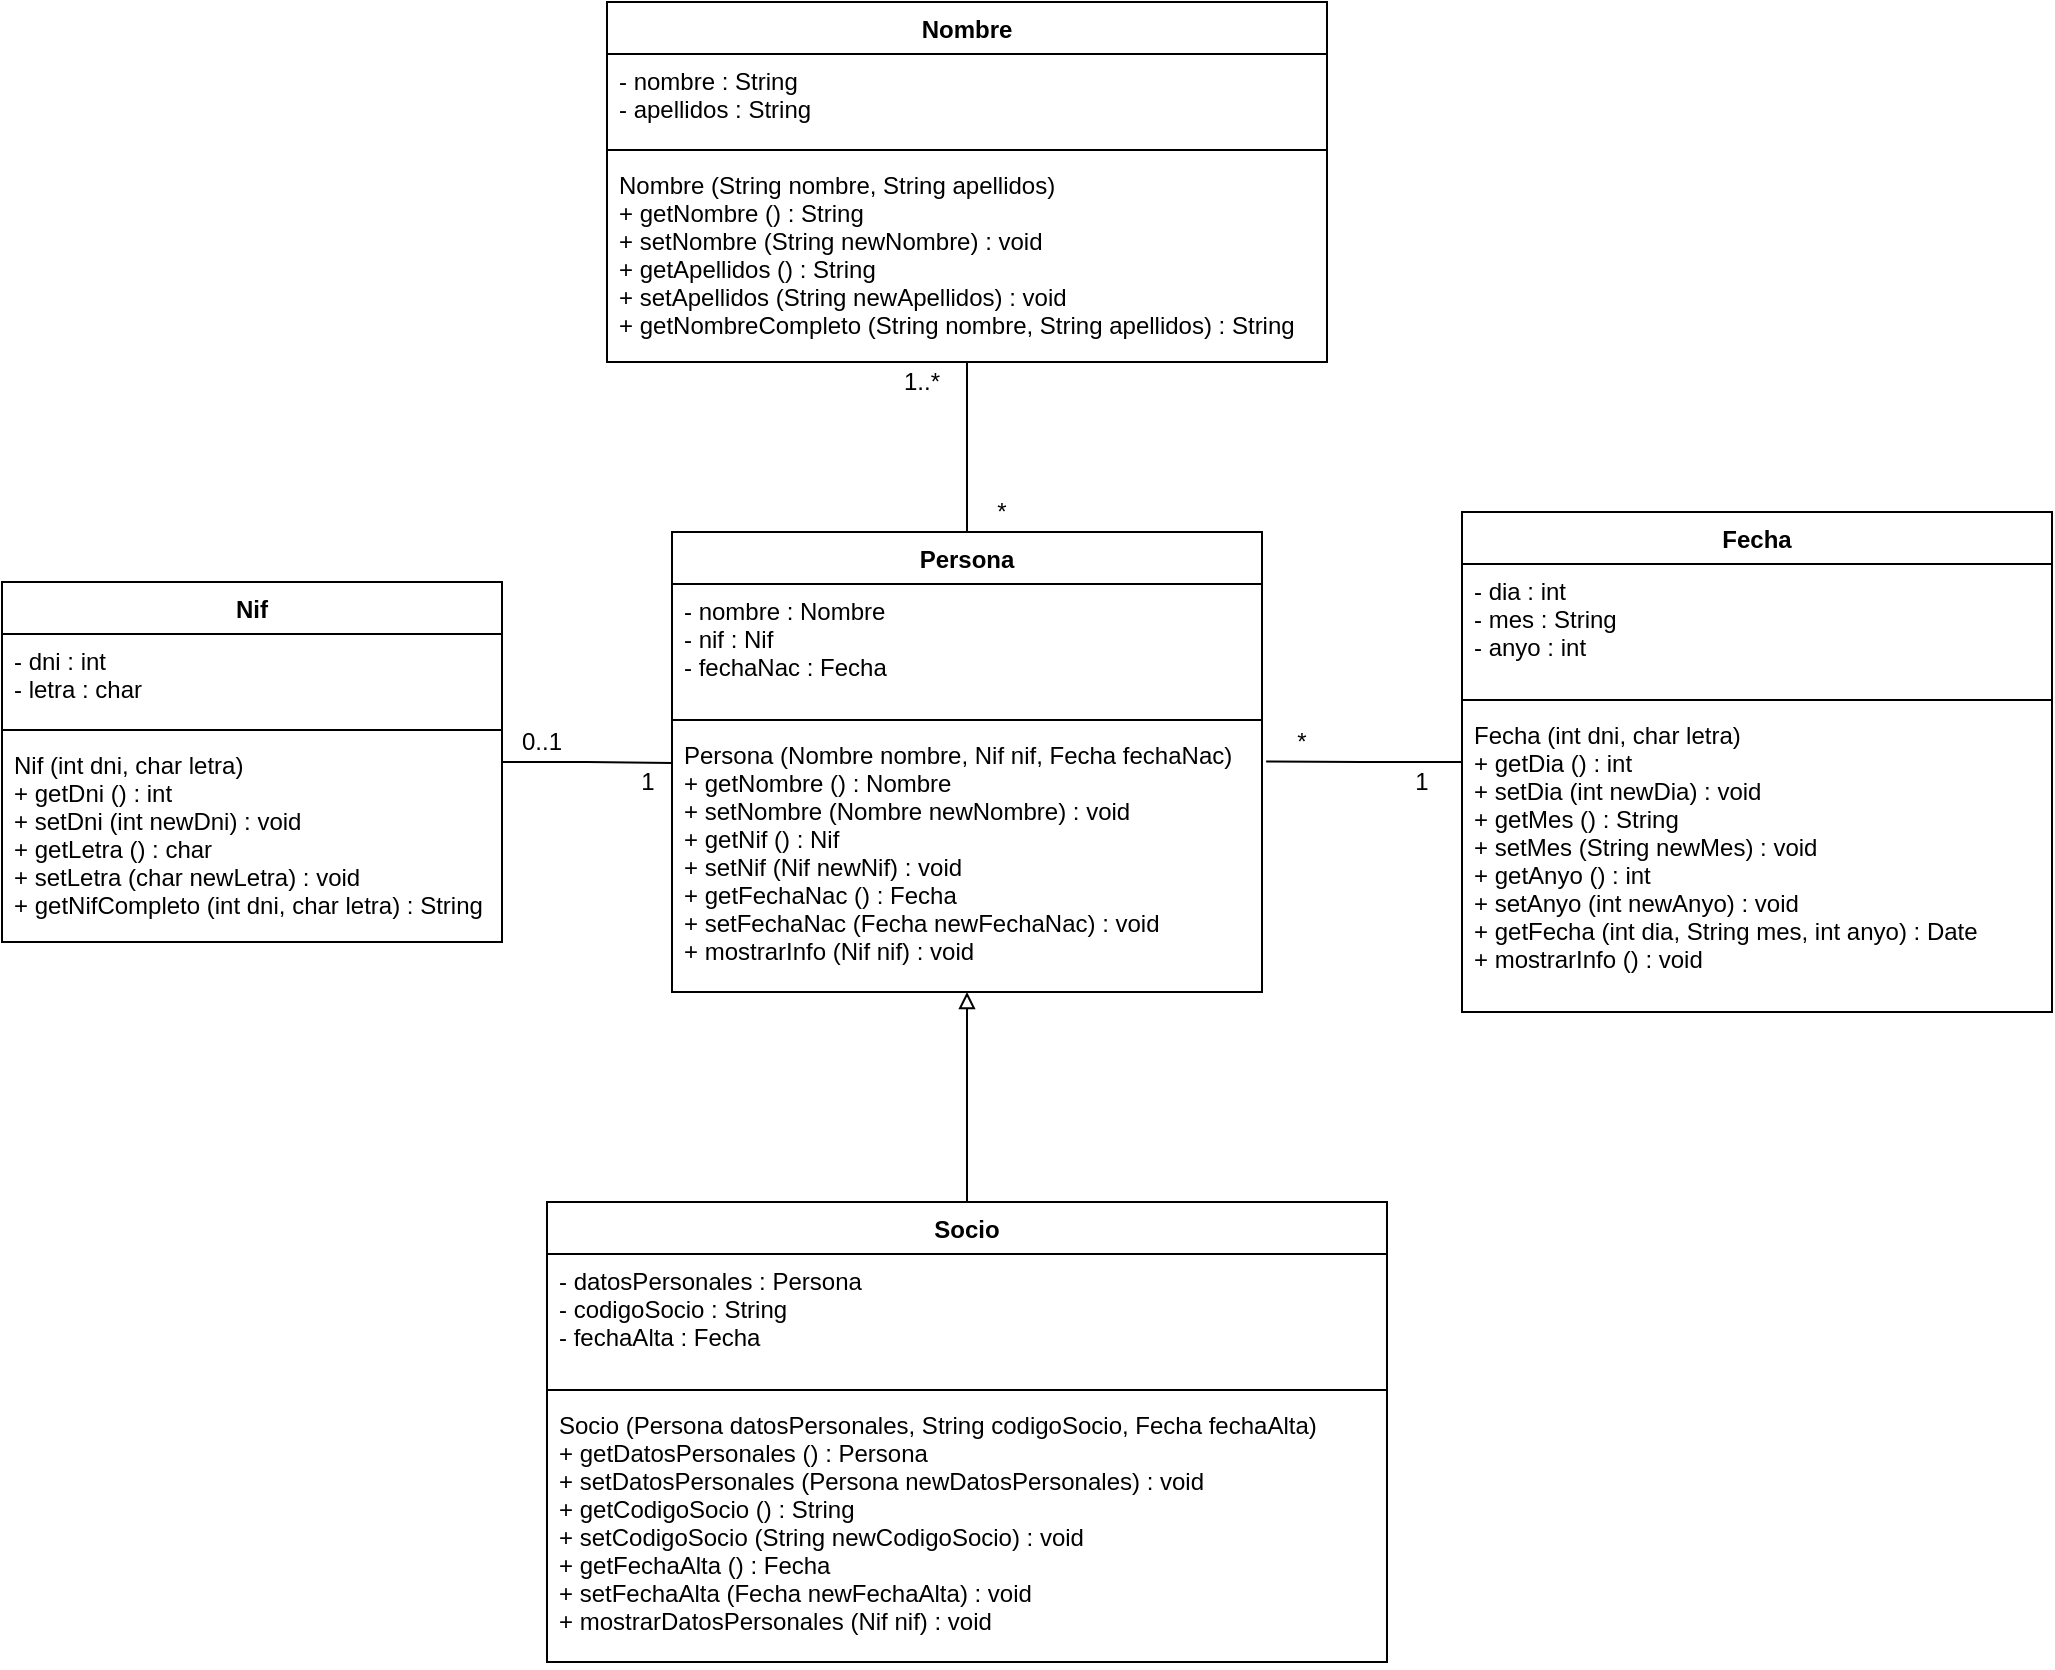 <mxfile version="14.4.3" type="device"><diagram id="2-Lt1MBjAvjdr8qnDO9f" name="Página-1"><mxGraphModel dx="1024" dy="592" grid="1" gridSize="10" guides="1" tooltips="1" connect="1" arrows="1" fold="1" page="1" pageScale="1" pageWidth="1169" pageHeight="827" math="0" shadow="0"><root><mxCell id="0"/><mxCell id="1" parent="0"/><mxCell id="OY_0NOVLZUeAM03QdP7C-22" style="edgeStyle=orthogonalEdgeStyle;rounded=0;orthogonalLoop=1;jettySize=auto;html=1;entryX=0.001;entryY=0.133;entryDx=0;entryDy=0;entryPerimeter=0;endArrow=none;endFill=0;" edge="1" parent="1" source="OY_0NOVLZUeAM03QdP7C-1" target="OY_0NOVLZUeAM03QdP7C-16"><mxGeometry relative="1" as="geometry"/></mxCell><mxCell id="OY_0NOVLZUeAM03QdP7C-1" value="Nif" style="swimlane;fontStyle=1;align=center;verticalAlign=top;childLayout=stackLayout;horizontal=1;startSize=26;horizontalStack=0;resizeParent=1;resizeParentMax=0;resizeLast=0;collapsible=1;marginBottom=0;" vertex="1" parent="1"><mxGeometry x="180" y="400" width="250" height="180" as="geometry"/></mxCell><mxCell id="OY_0NOVLZUeAM03QdP7C-2" value="- dni : int&#10;- letra : char" style="text;strokeColor=none;fillColor=none;align=left;verticalAlign=top;spacingLeft=4;spacingRight=4;overflow=hidden;rotatable=0;points=[[0,0.5],[1,0.5]];portConstraint=eastwest;" vertex="1" parent="OY_0NOVLZUeAM03QdP7C-1"><mxGeometry y="26" width="250" height="44" as="geometry"/></mxCell><mxCell id="OY_0NOVLZUeAM03QdP7C-3" value="" style="line;strokeWidth=1;fillColor=none;align=left;verticalAlign=middle;spacingTop=-1;spacingLeft=3;spacingRight=3;rotatable=0;labelPosition=right;points=[];portConstraint=eastwest;" vertex="1" parent="OY_0NOVLZUeAM03QdP7C-1"><mxGeometry y="70" width="250" height="8" as="geometry"/></mxCell><mxCell id="OY_0NOVLZUeAM03QdP7C-4" value="Nif (int dni, char letra)&#10;+ getDni () : int&#10;+ setDni (int newDni) : void&#10;+ getLetra () : char&#10;+ setLetra (char newLetra) : void&#10;+ getNifCompleto (int dni, char letra) : String" style="text;strokeColor=none;fillColor=none;align=left;verticalAlign=top;spacingLeft=4;spacingRight=4;overflow=hidden;rotatable=0;points=[[0,0.5],[1,0.5]];portConstraint=eastwest;" vertex="1" parent="OY_0NOVLZUeAM03QdP7C-1"><mxGeometry y="78" width="250" height="102" as="geometry"/></mxCell><mxCell id="OY_0NOVLZUeAM03QdP7C-23" style="edgeStyle=orthogonalEdgeStyle;rounded=0;orthogonalLoop=1;jettySize=auto;html=1;entryX=1.007;entryY=0.127;entryDx=0;entryDy=0;entryPerimeter=0;endArrow=none;endFill=0;" edge="1" parent="1" source="OY_0NOVLZUeAM03QdP7C-5" target="OY_0NOVLZUeAM03QdP7C-16"><mxGeometry relative="1" as="geometry"/></mxCell><mxCell id="OY_0NOVLZUeAM03QdP7C-5" value="Fecha" style="swimlane;fontStyle=1;align=center;verticalAlign=top;childLayout=stackLayout;horizontal=1;startSize=26;horizontalStack=0;resizeParent=1;resizeParentMax=0;resizeLast=0;collapsible=1;marginBottom=0;" vertex="1" parent="1"><mxGeometry x="910" y="365" width="295" height="250" as="geometry"/></mxCell><mxCell id="OY_0NOVLZUeAM03QdP7C-6" value="- dia : int&#10;- mes : String&#10;- anyo : int" style="text;strokeColor=none;fillColor=none;align=left;verticalAlign=top;spacingLeft=4;spacingRight=4;overflow=hidden;rotatable=0;points=[[0,0.5],[1,0.5]];portConstraint=eastwest;" vertex="1" parent="OY_0NOVLZUeAM03QdP7C-5"><mxGeometry y="26" width="295" height="64" as="geometry"/></mxCell><mxCell id="OY_0NOVLZUeAM03QdP7C-7" value="" style="line;strokeWidth=1;fillColor=none;align=left;verticalAlign=middle;spacingTop=-1;spacingLeft=3;spacingRight=3;rotatable=0;labelPosition=right;points=[];portConstraint=eastwest;" vertex="1" parent="OY_0NOVLZUeAM03QdP7C-5"><mxGeometry y="90" width="295" height="8" as="geometry"/></mxCell><mxCell id="OY_0NOVLZUeAM03QdP7C-8" value="Fecha (int dni, char letra)&#10;+ getDia () : int&#10;+ setDia (int newDia) : void&#10;+ getMes () : String&#10;+ setMes (String newMes) : void&#10;+ getAnyo () : int&#10;+ setAnyo (int newAnyo) : void&#10;+ getFecha (int dia, String mes, int anyo) : Date&#10;+ mostrarInfo () : void" style="text;strokeColor=none;fillColor=none;align=left;verticalAlign=top;spacingLeft=4;spacingRight=4;overflow=hidden;rotatable=0;points=[[0,0.5],[1,0.5]];portConstraint=eastwest;" vertex="1" parent="OY_0NOVLZUeAM03QdP7C-5"><mxGeometry y="98" width="295" height="152" as="geometry"/></mxCell><mxCell id="OY_0NOVLZUeAM03QdP7C-24" style="edgeStyle=orthogonalEdgeStyle;rounded=0;orthogonalLoop=1;jettySize=auto;html=1;entryX=0.5;entryY=0;entryDx=0;entryDy=0;endArrow=none;endFill=0;" edge="1" parent="1" source="OY_0NOVLZUeAM03QdP7C-9" target="OY_0NOVLZUeAM03QdP7C-13"><mxGeometry relative="1" as="geometry"/></mxCell><mxCell id="OY_0NOVLZUeAM03QdP7C-9" value="Nombre" style="swimlane;fontStyle=1;align=center;verticalAlign=top;childLayout=stackLayout;horizontal=1;startSize=26;horizontalStack=0;resizeParent=1;resizeParentMax=0;resizeLast=0;collapsible=1;marginBottom=0;" vertex="1" parent="1"><mxGeometry x="482.5" y="110" width="360" height="180" as="geometry"/></mxCell><mxCell id="OY_0NOVLZUeAM03QdP7C-10" value="- nombre : String&#10;- apellidos : String" style="text;strokeColor=none;fillColor=none;align=left;verticalAlign=top;spacingLeft=4;spacingRight=4;overflow=hidden;rotatable=0;points=[[0,0.5],[1,0.5]];portConstraint=eastwest;" vertex="1" parent="OY_0NOVLZUeAM03QdP7C-9"><mxGeometry y="26" width="360" height="44" as="geometry"/></mxCell><mxCell id="OY_0NOVLZUeAM03QdP7C-11" value="" style="line;strokeWidth=1;fillColor=none;align=left;verticalAlign=middle;spacingTop=-1;spacingLeft=3;spacingRight=3;rotatable=0;labelPosition=right;points=[];portConstraint=eastwest;" vertex="1" parent="OY_0NOVLZUeAM03QdP7C-9"><mxGeometry y="70" width="360" height="8" as="geometry"/></mxCell><mxCell id="OY_0NOVLZUeAM03QdP7C-12" value="Nombre (String nombre, String apellidos)&#10;+ getNombre () : String&#10;+ setNombre (String newNombre) : void&#10;+ getApellidos () : String&#10;+ setApellidos (String newApellidos) : void&#10;+ getNombreCompleto (String nombre, String apellidos) : String" style="text;strokeColor=none;fillColor=none;align=left;verticalAlign=top;spacingLeft=4;spacingRight=4;overflow=hidden;rotatable=0;points=[[0,0.5],[1,0.5]];portConstraint=eastwest;" vertex="1" parent="OY_0NOVLZUeAM03QdP7C-9"><mxGeometry y="78" width="360" height="102" as="geometry"/></mxCell><mxCell id="OY_0NOVLZUeAM03QdP7C-26" style="edgeStyle=orthogonalEdgeStyle;rounded=0;orthogonalLoop=1;jettySize=auto;html=1;entryX=0.5;entryY=0;entryDx=0;entryDy=0;endArrow=none;endFill=0;startArrow=block;startFill=0;" edge="1" parent="1" source="OY_0NOVLZUeAM03QdP7C-13" target="OY_0NOVLZUeAM03QdP7C-17"><mxGeometry relative="1" as="geometry"/></mxCell><mxCell id="OY_0NOVLZUeAM03QdP7C-13" value="Persona" style="swimlane;fontStyle=1;align=center;verticalAlign=top;childLayout=stackLayout;horizontal=1;startSize=26;horizontalStack=0;resizeParent=1;resizeParentMax=0;resizeLast=0;collapsible=1;marginBottom=0;" vertex="1" parent="1"><mxGeometry x="515" y="375" width="295" height="230" as="geometry"/></mxCell><mxCell id="OY_0NOVLZUeAM03QdP7C-14" value="- nombre : Nombre&#10;- nif : Nif&#10;- fechaNac : Fecha" style="text;strokeColor=none;fillColor=none;align=left;verticalAlign=top;spacingLeft=4;spacingRight=4;overflow=hidden;rotatable=0;points=[[0,0.5],[1,0.5]];portConstraint=eastwest;" vertex="1" parent="OY_0NOVLZUeAM03QdP7C-13"><mxGeometry y="26" width="295" height="64" as="geometry"/></mxCell><mxCell id="OY_0NOVLZUeAM03QdP7C-15" value="" style="line;strokeWidth=1;fillColor=none;align=left;verticalAlign=middle;spacingTop=-1;spacingLeft=3;spacingRight=3;rotatable=0;labelPosition=right;points=[];portConstraint=eastwest;" vertex="1" parent="OY_0NOVLZUeAM03QdP7C-13"><mxGeometry y="90" width="295" height="8" as="geometry"/></mxCell><mxCell id="OY_0NOVLZUeAM03QdP7C-16" value="Persona (Nombre nombre, Nif nif, Fecha fechaNac)&#10;+ getNombre () : Nombre&#10;+ setNombre (Nombre newNombre) : void&#10;+ getNif () : Nif&#10;+ setNif (Nif newNif) : void&#10;+ getFechaNac () : Fecha&#10;+ setFechaNac (Fecha newFechaNac) : void&#10;+ mostrarInfo (Nif nif) : void" style="text;strokeColor=none;fillColor=none;align=left;verticalAlign=top;spacingLeft=4;spacingRight=4;overflow=hidden;rotatable=0;points=[[0,0.5],[1,0.5]];portConstraint=eastwest;" vertex="1" parent="OY_0NOVLZUeAM03QdP7C-13"><mxGeometry y="98" width="295" height="132" as="geometry"/></mxCell><mxCell id="OY_0NOVLZUeAM03QdP7C-17" value="Socio" style="swimlane;fontStyle=1;align=center;verticalAlign=top;childLayout=stackLayout;horizontal=1;startSize=26;horizontalStack=0;resizeParent=1;resizeParentMax=0;resizeLast=0;collapsible=1;marginBottom=0;" vertex="1" parent="1"><mxGeometry x="452.5" y="710" width="420" height="230" as="geometry"/></mxCell><mxCell id="OY_0NOVLZUeAM03QdP7C-18" value="- datosPersonales : Persona&#10;- codigoSocio : String&#10;- fechaAlta : Fecha" style="text;strokeColor=none;fillColor=none;align=left;verticalAlign=top;spacingLeft=4;spacingRight=4;overflow=hidden;rotatable=0;points=[[0,0.5],[1,0.5]];portConstraint=eastwest;" vertex="1" parent="OY_0NOVLZUeAM03QdP7C-17"><mxGeometry y="26" width="420" height="64" as="geometry"/></mxCell><mxCell id="OY_0NOVLZUeAM03QdP7C-19" value="" style="line;strokeWidth=1;fillColor=none;align=left;verticalAlign=middle;spacingTop=-1;spacingLeft=3;spacingRight=3;rotatable=0;labelPosition=right;points=[];portConstraint=eastwest;" vertex="1" parent="OY_0NOVLZUeAM03QdP7C-17"><mxGeometry y="90" width="420" height="8" as="geometry"/></mxCell><mxCell id="OY_0NOVLZUeAM03QdP7C-20" value="Socio (Persona datosPersonales, String codigoSocio, Fecha fechaAlta)&#10;+ getDatosPersonales () : Persona&#10;+ setDatosPersonales (Persona newDatosPersonales) : void&#10;+ getCodigoSocio () : String&#10;+ setCodigoSocio (String newCodigoSocio) : void&#10;+ getFechaAlta () : Fecha&#10;+ setFechaAlta (Fecha newFechaAlta) : void&#10;+ mostrarDatosPersonales (Nif nif) : void" style="text;strokeColor=none;fillColor=none;align=left;verticalAlign=top;spacingLeft=4;spacingRight=4;overflow=hidden;rotatable=0;points=[[0,0.5],[1,0.5]];portConstraint=eastwest;" vertex="1" parent="OY_0NOVLZUeAM03QdP7C-17"><mxGeometry y="98" width="420" height="132" as="geometry"/></mxCell><mxCell id="OY_0NOVLZUeAM03QdP7C-28" value="1" style="text;html=1;strokeColor=none;fillColor=none;align=center;verticalAlign=middle;whiteSpace=wrap;rounded=0;" vertex="1" parent="1"><mxGeometry x="482.5" y="490" width="40" height="20" as="geometry"/></mxCell><mxCell id="OY_0NOVLZUeAM03QdP7C-29" value="0..1" style="text;html=1;strokeColor=none;fillColor=none;align=center;verticalAlign=middle;whiteSpace=wrap;rounded=0;" vertex="1" parent="1"><mxGeometry x="430" y="470" width="40" height="20" as="geometry"/></mxCell><mxCell id="OY_0NOVLZUeAM03QdP7C-30" value="1..*" style="text;html=1;strokeColor=none;fillColor=none;align=center;verticalAlign=middle;whiteSpace=wrap;rounded=0;" vertex="1" parent="1"><mxGeometry x="620" y="290" width="40" height="20" as="geometry"/></mxCell><mxCell id="OY_0NOVLZUeAM03QdP7C-32" value="*" style="text;html=1;strokeColor=none;fillColor=none;align=center;verticalAlign=middle;whiteSpace=wrap;rounded=0;" vertex="1" parent="1"><mxGeometry x="660" y="355" width="40" height="20" as="geometry"/></mxCell><mxCell id="OY_0NOVLZUeAM03QdP7C-33" value="*" style="text;html=1;strokeColor=none;fillColor=none;align=center;verticalAlign=middle;whiteSpace=wrap;rounded=0;" vertex="1" parent="1"><mxGeometry x="810" y="470" width="40" height="20" as="geometry"/></mxCell><mxCell id="OY_0NOVLZUeAM03QdP7C-34" value="1" style="text;html=1;strokeColor=none;fillColor=none;align=center;verticalAlign=middle;whiteSpace=wrap;rounded=0;" vertex="1" parent="1"><mxGeometry x="870" y="490" width="40" height="20" as="geometry"/></mxCell></root></mxGraphModel></diagram></mxfile>
